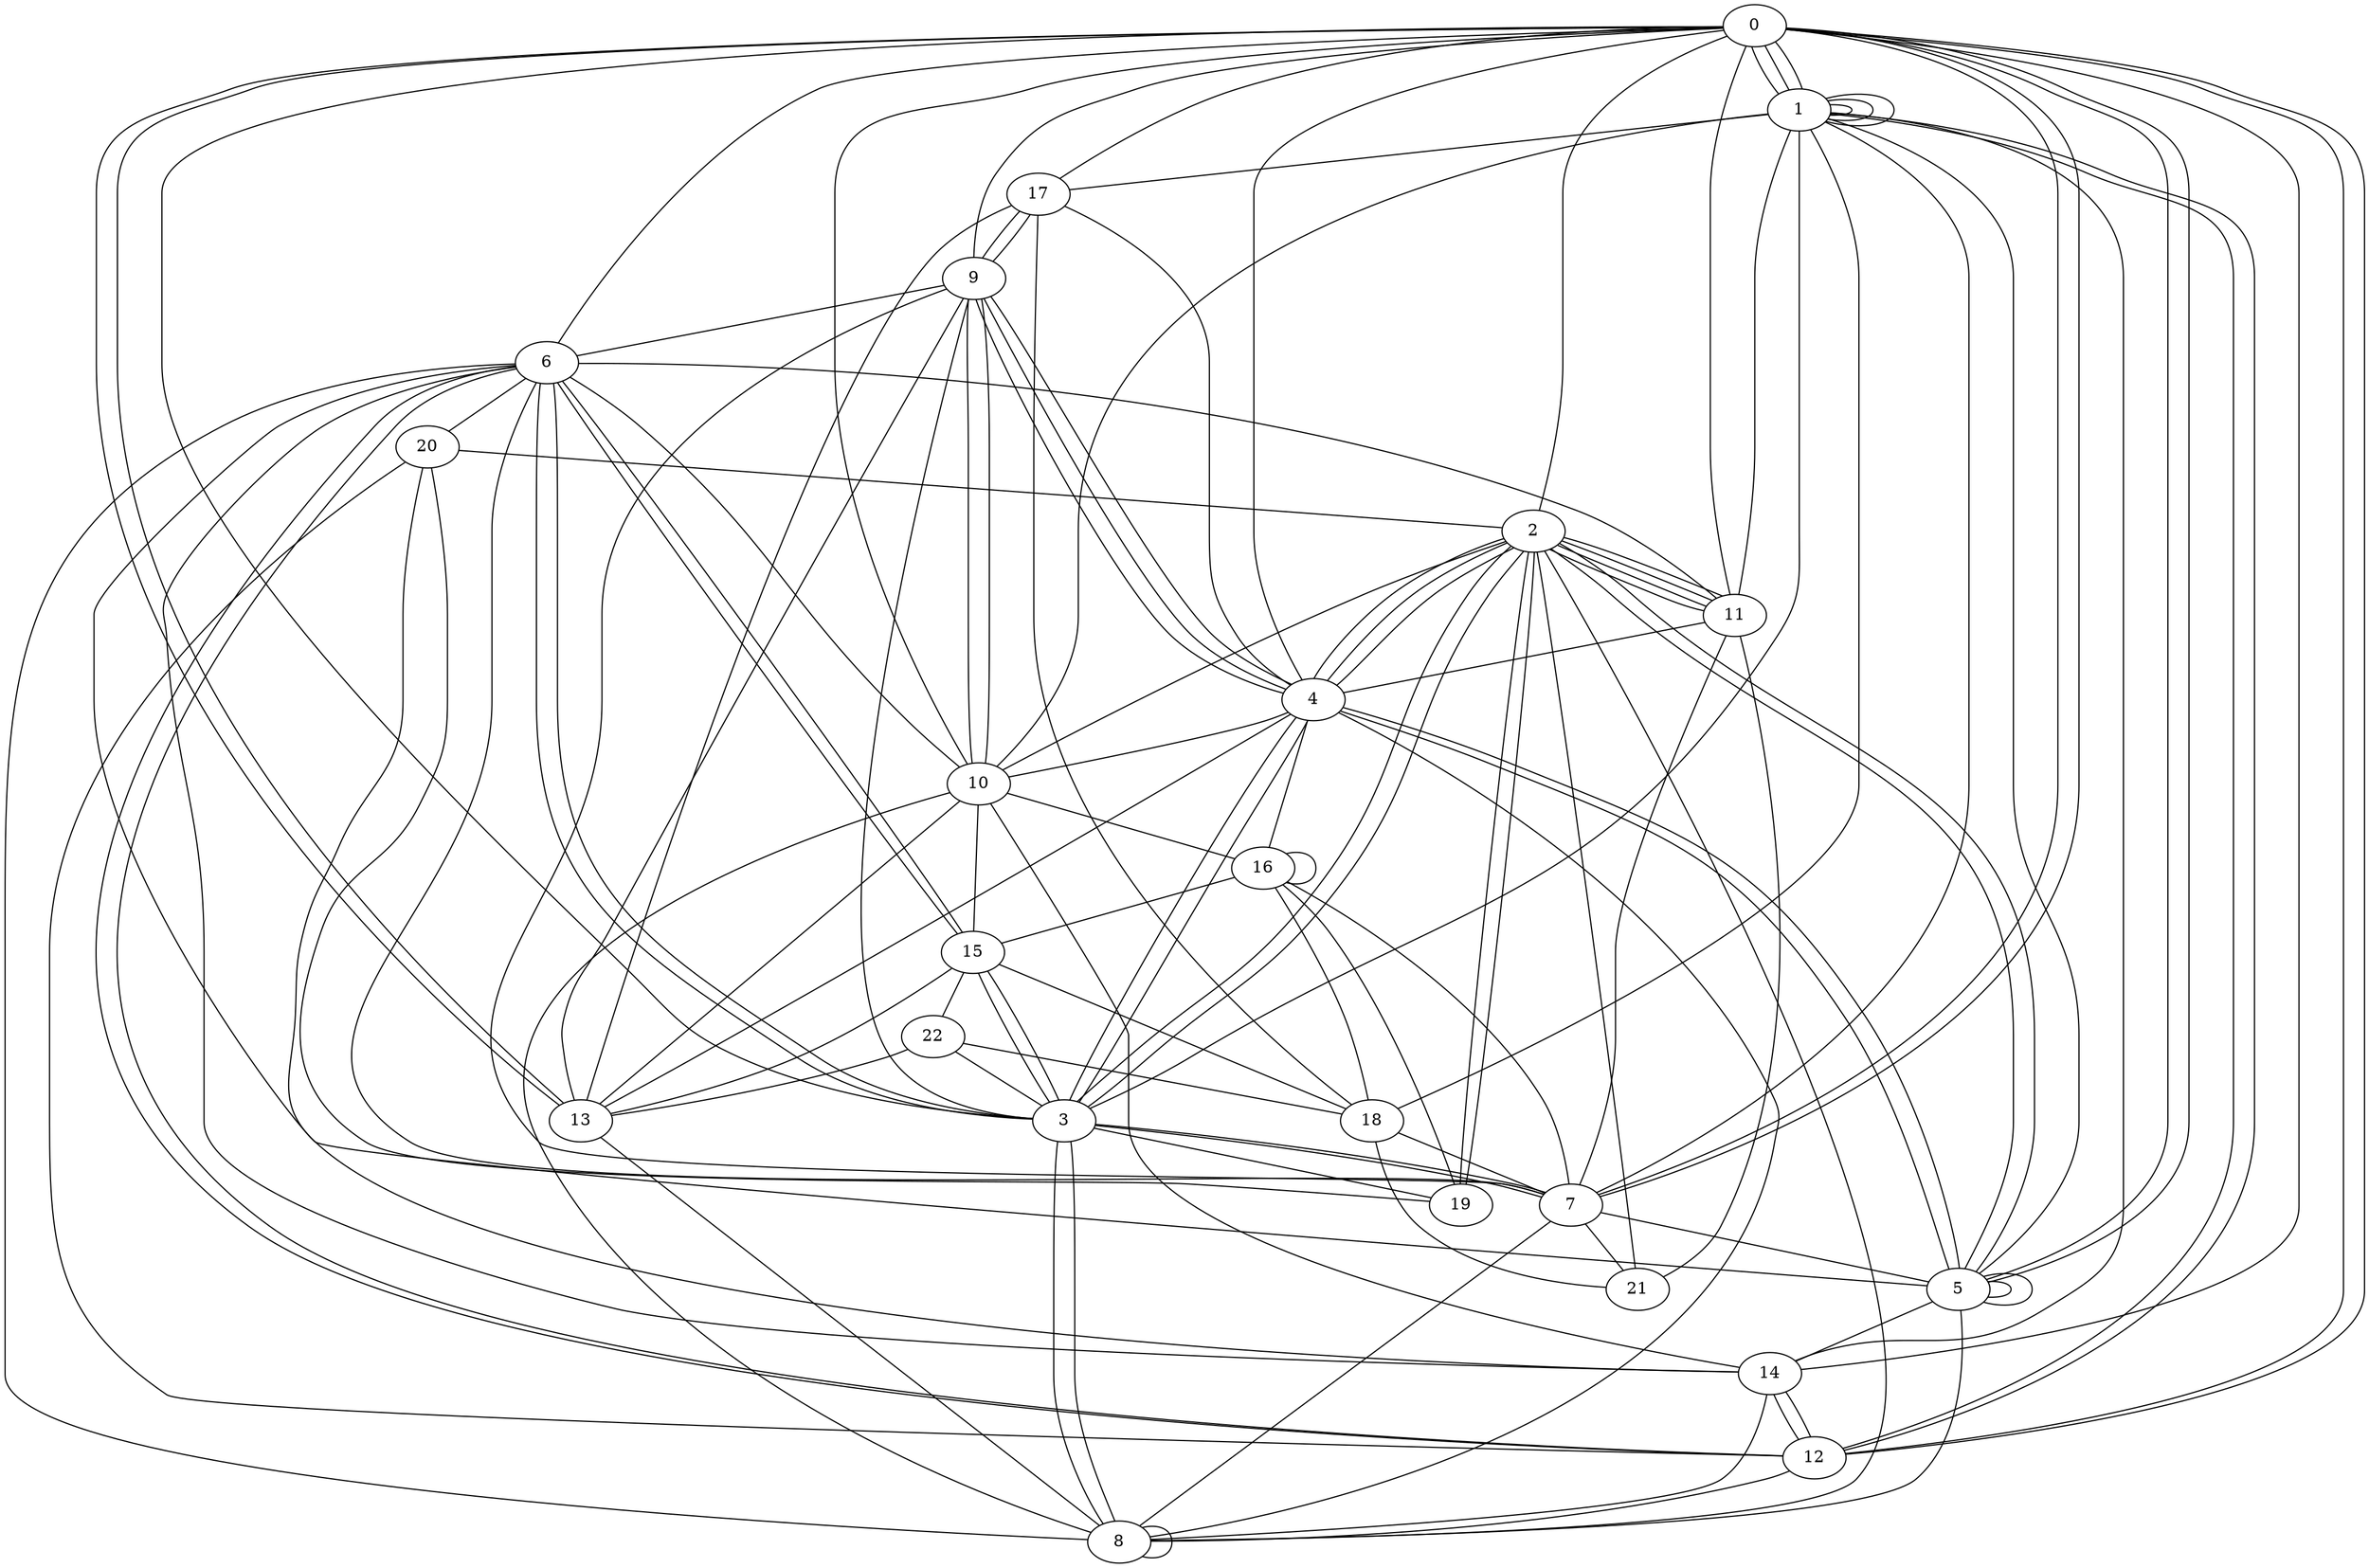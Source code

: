 graph G {
0;
1;
2;
3;
4;
5;
6;
7;
8;
9;
10;
11;
12;
13;
14;
15;
16;
17;
18;
19;
20;
21;
22;
3--9 ;
16--15 ;
9--17 ;
0--9 ;
5--4 ;
4--17 ;
11--2 ;
22--13 ;
1--1 ;
2--8 ;
1--12 ;
13--17 ;
16--19 ;
16--4 ;
4--5 ;
17--0 ;
3--7 ;
13--4 ;
11--2 ;
21--2 ;
2--3 ;
0--1 ;
5--0 ;
10--15 ;
6--0 ;
19--2 ;
18--15 ;
15--3 ;
12--20 ;
9--10 ;
4--9 ;
14--1 ;
13--15 ;
12--0 ;
3--0 ;
22--3 ;
18--1 ;
6--8 ;
15--3 ;
14--12 ;
18--7 ;
7--11 ;
8--4 ;
18--17 ;
2--11 ;
10--6 ;
4--2 ;
0--5 ;
1--1 ;
1--3 ;
5--2 ;
2--5 ;
7--21 ;
7--0 ;
10--16 ;
5--14 ;
11--4 ;
3--2 ;
6--5 ;
9--10 ;
3--6 ;
16--16 ;
1--10 ;
6--15 ;
6--20 ;
6--12 ;
12--6 ;
6--15 ;
11--21 ;
0--11 ;
1--17 ;
7--5 ;
10--0 ;
8--3 ;
7--9 ;
19--2 ;
6--3 ;
13--10 ;
1--12 ;
4--0 ;
16--18 ;
4--9 ;
18--21 ;
8--8 ;
10--14 ;
17--9 ;
9--6 ;
3--8 ;
14--0 ;
7--0 ;
4--10 ;
2--10 ;
11--6 ;
3--7 ;
3--4 ;
6--7 ;
5--5 ;
11--2 ;
1--0 ;
13--9 ;
12--0 ;
19--20 ;
7--8 ;
0--13 ;
1--5 ;
12--8 ;
7--16 ;
7--1 ;
20--2 ;
4--9 ;
15--22 ;
2--0 ;
8--10 ;
3--19 ;
0--13 ;
14--6 ;
4--2 ;
4--2 ;
5--5 ;
11--1 ;
1--1 ;
14--8 ;
5--8 ;
13--8 ;
22--18 ;
14--20 ;
12--14 ;
3--4 ;
1--0 ;
}
